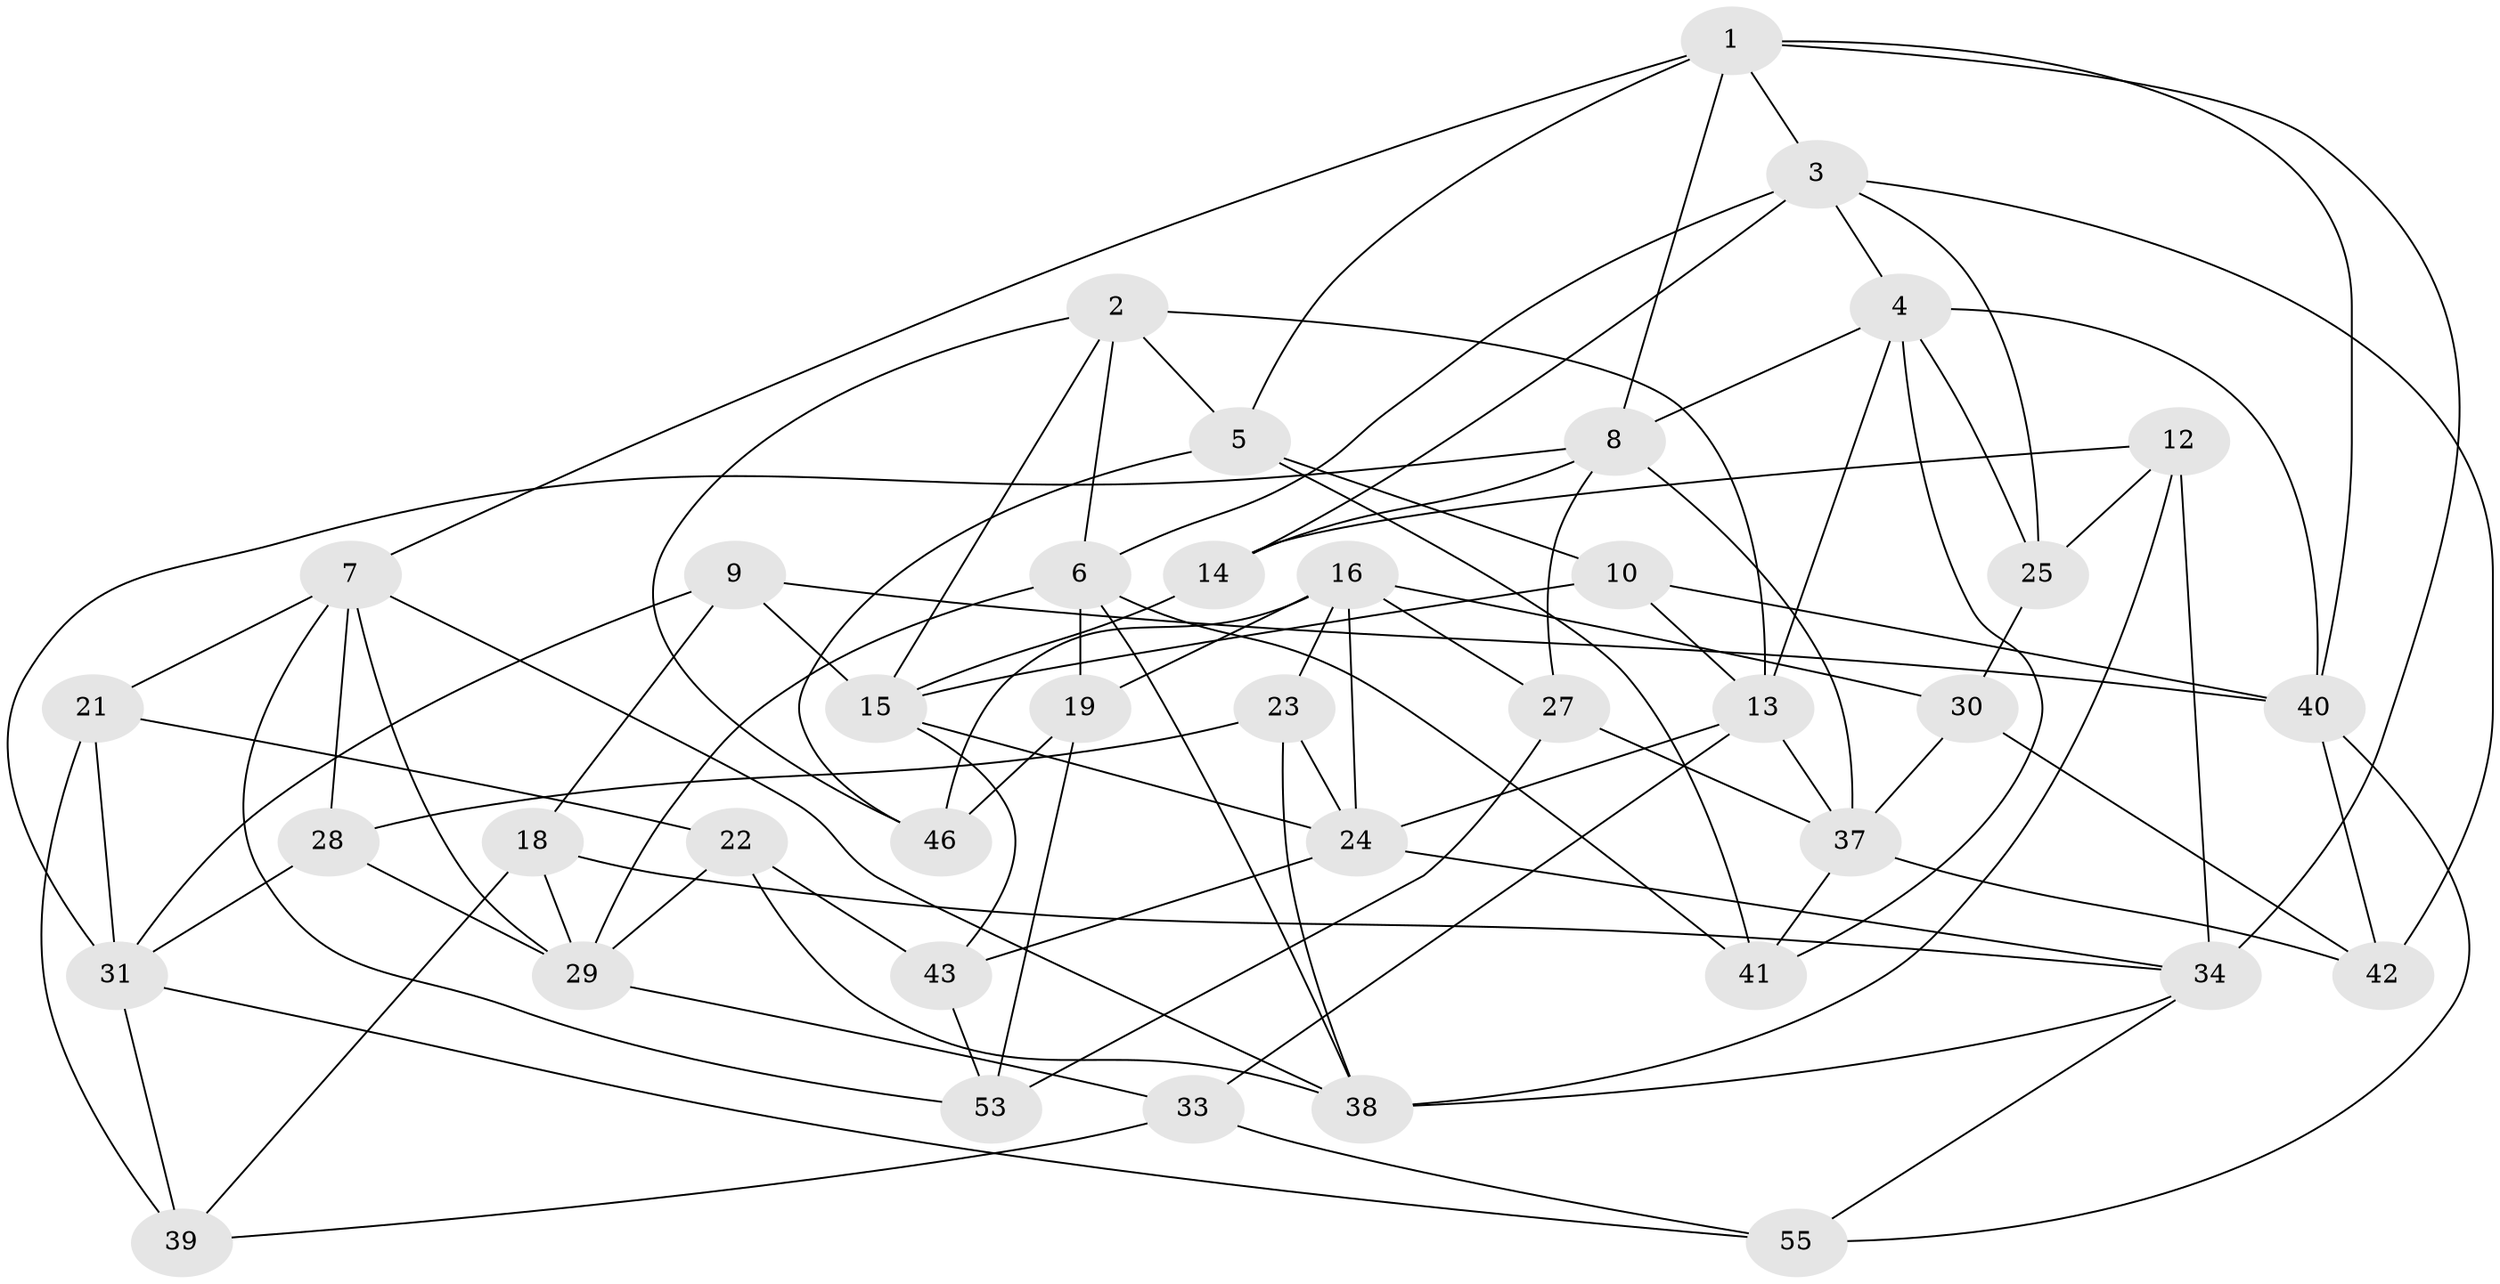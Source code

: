 // Generated by graph-tools (version 1.1) at 2025/24/03/03/25 07:24:31]
// undirected, 39 vertices, 95 edges
graph export_dot {
graph [start="1"]
  node [color=gray90,style=filled];
  1 [super="+44"];
  2 [super="+52"];
  3 [super="+57"];
  4 [super="+11"];
  5 [super="+17"];
  6 [super="+26"];
  7 [super="+54"];
  8 [super="+20"];
  9;
  10;
  12;
  13 [super="+51"];
  14;
  15 [super="+49"];
  16 [super="+36"];
  18;
  19;
  21;
  22;
  23;
  24 [super="+56"];
  25;
  27;
  28;
  29 [super="+50"];
  30;
  31 [super="+32"];
  33;
  34 [super="+35"];
  37 [super="+47"];
  38 [super="+48"];
  39;
  40 [super="+45"];
  41;
  42;
  43;
  46;
  53;
  55;
  1 -- 7;
  1 -- 5;
  1 -- 40;
  1 -- 8;
  1 -- 34;
  1 -- 3;
  2 -- 15;
  2 -- 46;
  2 -- 6;
  2 -- 5 [weight=2];
  2 -- 13;
  3 -- 42;
  3 -- 14;
  3 -- 4;
  3 -- 6;
  3 -- 25;
  4 -- 41;
  4 -- 40;
  4 -- 8;
  4 -- 25;
  4 -- 13;
  5 -- 46;
  5 -- 10;
  5 -- 41;
  6 -- 41;
  6 -- 38;
  6 -- 19;
  6 -- 29;
  7 -- 53;
  7 -- 28;
  7 -- 21;
  7 -- 38;
  7 -- 29;
  8 -- 14;
  8 -- 31;
  8 -- 27;
  8 -- 37;
  9 -- 15;
  9 -- 18;
  9 -- 31;
  9 -- 40;
  10 -- 40;
  10 -- 13;
  10 -- 15;
  12 -- 14;
  12 -- 25;
  12 -- 38;
  12 -- 34;
  13 -- 37;
  13 -- 24;
  13 -- 33;
  14 -- 15;
  15 -- 24;
  15 -- 43;
  16 -- 19;
  16 -- 23;
  16 -- 24;
  16 -- 46;
  16 -- 27;
  16 -- 30;
  18 -- 39;
  18 -- 34;
  18 -- 29;
  19 -- 53;
  19 -- 46;
  21 -- 39;
  21 -- 22;
  21 -- 31;
  22 -- 43;
  22 -- 38;
  22 -- 29;
  23 -- 28;
  23 -- 24;
  23 -- 38;
  24 -- 43;
  24 -- 34;
  25 -- 30;
  27 -- 53;
  27 -- 37;
  28 -- 29;
  28 -- 31;
  29 -- 33;
  30 -- 37;
  30 -- 42;
  31 -- 39;
  31 -- 55;
  33 -- 55;
  33 -- 39;
  34 -- 55;
  34 -- 38;
  37 -- 41;
  37 -- 42;
  40 -- 42;
  40 -- 55;
  43 -- 53;
}
